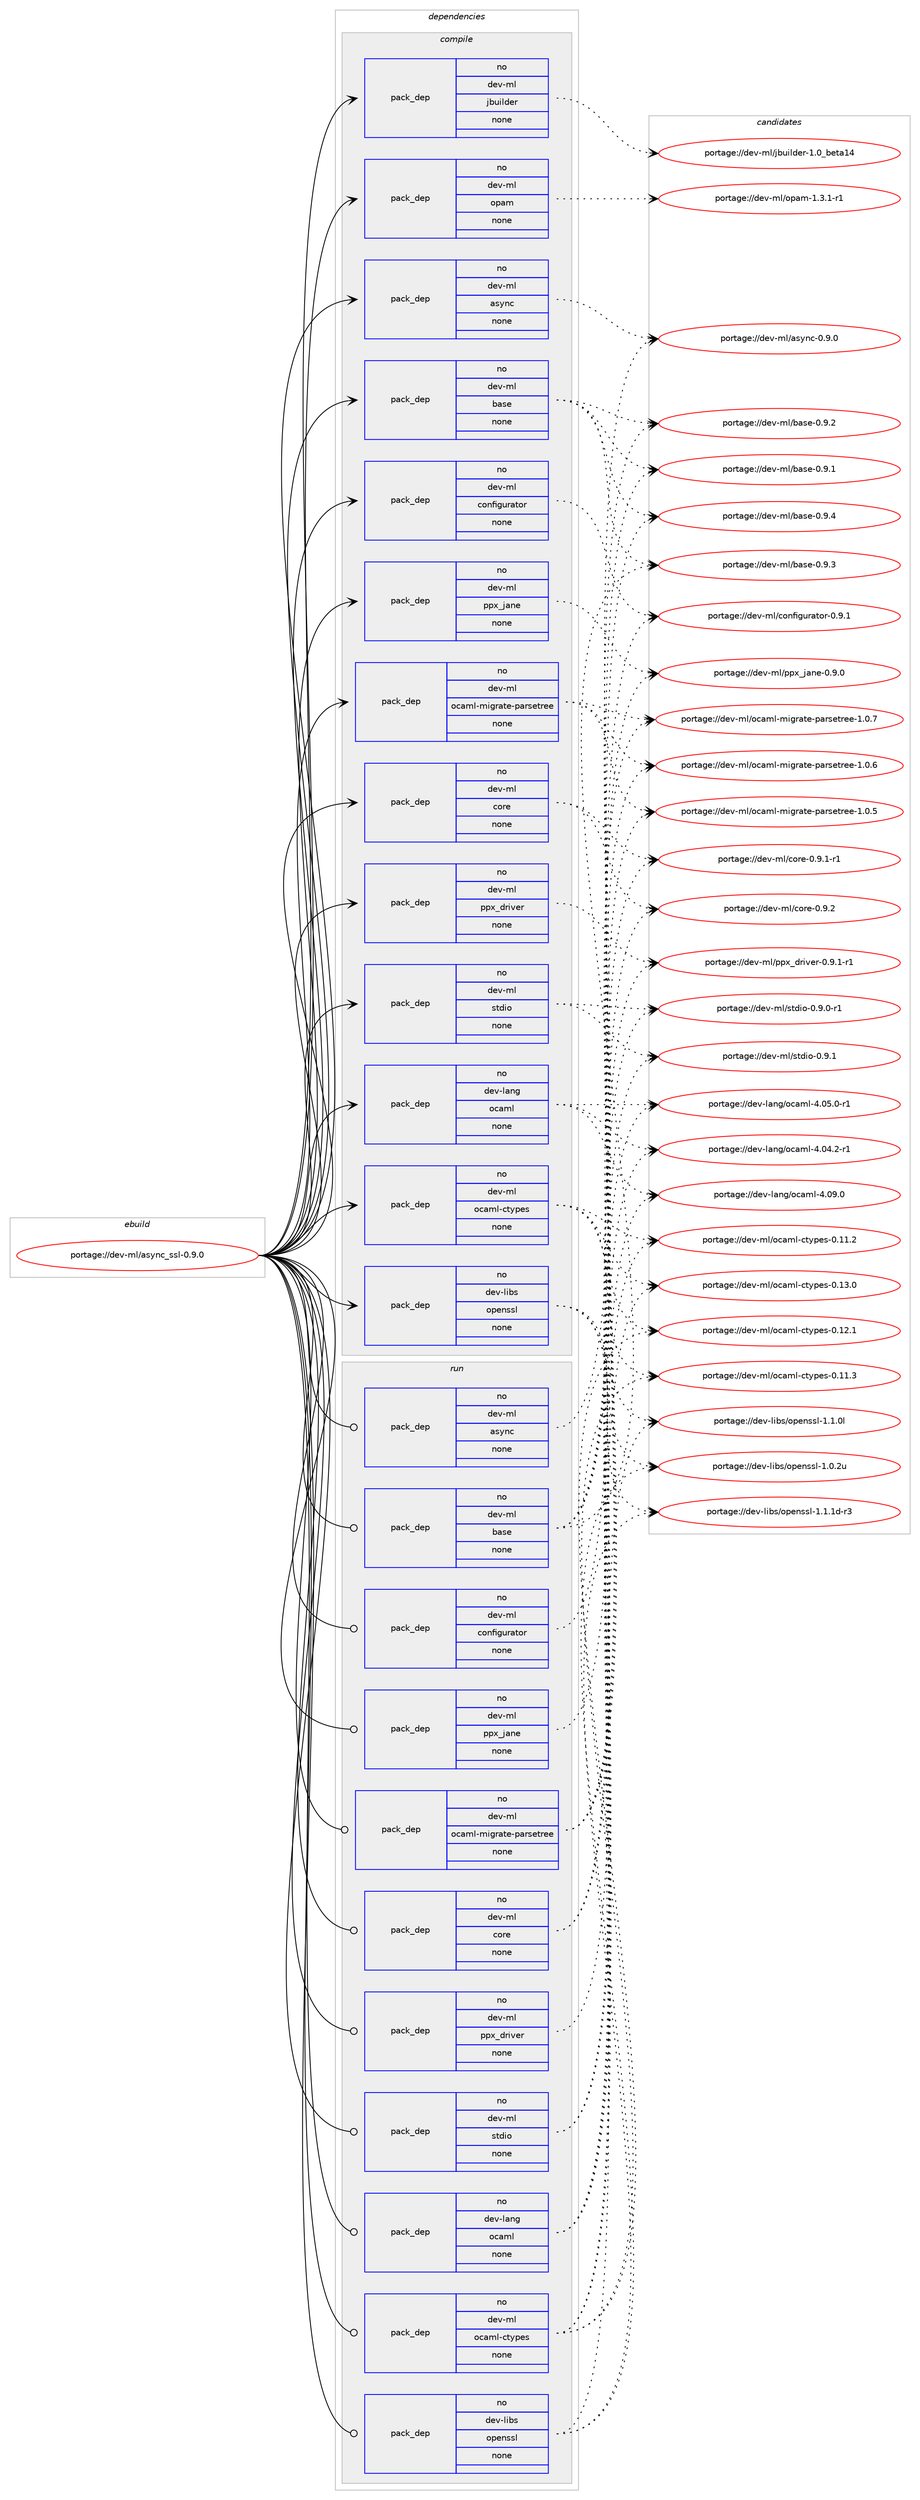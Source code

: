 digraph prolog {

# *************
# Graph options
# *************

newrank=true;
concentrate=true;
compound=true;
graph [rankdir=LR,fontname=Helvetica,fontsize=10,ranksep=1.5];#, ranksep=2.5, nodesep=0.2];
edge  [arrowhead=vee];
node  [fontname=Helvetica,fontsize=10];

# **********
# The ebuild
# **********

subgraph cluster_leftcol {
color=gray;
rank=same;
label=<<i>ebuild</i>>;
id [label="portage://dev-ml/async_ssl-0.9.0", color=red, width=4, href="../dev-ml/async_ssl-0.9.0.svg"];
}

# ****************
# The dependencies
# ****************

subgraph cluster_midcol {
color=gray;
label=<<i>dependencies</i>>;
subgraph cluster_compile {
fillcolor="#eeeeee";
style=filled;
label=<<i>compile</i>>;
subgraph pack376685 {
dependency504890 [label=<<TABLE BORDER="0" CELLBORDER="1" CELLSPACING="0" CELLPADDING="4" WIDTH="220"><TR><TD ROWSPAN="6" CELLPADDING="30">pack_dep</TD></TR><TR><TD WIDTH="110">no</TD></TR><TR><TD>dev-lang</TD></TR><TR><TD>ocaml</TD></TR><TR><TD>none</TD></TR><TR><TD></TD></TR></TABLE>>, shape=none, color=blue];
}
id:e -> dependency504890:w [weight=20,style="solid",arrowhead="vee"];
subgraph pack376686 {
dependency504891 [label=<<TABLE BORDER="0" CELLBORDER="1" CELLSPACING="0" CELLPADDING="4" WIDTH="220"><TR><TD ROWSPAN="6" CELLPADDING="30">pack_dep</TD></TR><TR><TD WIDTH="110">no</TD></TR><TR><TD>dev-libs</TD></TR><TR><TD>openssl</TD></TR><TR><TD>none</TD></TR><TR><TD></TD></TR></TABLE>>, shape=none, color=blue];
}
id:e -> dependency504891:w [weight=20,style="solid",arrowhead="vee"];
subgraph pack376687 {
dependency504892 [label=<<TABLE BORDER="0" CELLBORDER="1" CELLSPACING="0" CELLPADDING="4" WIDTH="220"><TR><TD ROWSPAN="6" CELLPADDING="30">pack_dep</TD></TR><TR><TD WIDTH="110">no</TD></TR><TR><TD>dev-ml</TD></TR><TR><TD>async</TD></TR><TR><TD>none</TD></TR><TR><TD></TD></TR></TABLE>>, shape=none, color=blue];
}
id:e -> dependency504892:w [weight=20,style="solid",arrowhead="vee"];
subgraph pack376688 {
dependency504893 [label=<<TABLE BORDER="0" CELLBORDER="1" CELLSPACING="0" CELLPADDING="4" WIDTH="220"><TR><TD ROWSPAN="6" CELLPADDING="30">pack_dep</TD></TR><TR><TD WIDTH="110">no</TD></TR><TR><TD>dev-ml</TD></TR><TR><TD>base</TD></TR><TR><TD>none</TD></TR><TR><TD></TD></TR></TABLE>>, shape=none, color=blue];
}
id:e -> dependency504893:w [weight=20,style="solid",arrowhead="vee"];
subgraph pack376689 {
dependency504894 [label=<<TABLE BORDER="0" CELLBORDER="1" CELLSPACING="0" CELLPADDING="4" WIDTH="220"><TR><TD ROWSPAN="6" CELLPADDING="30">pack_dep</TD></TR><TR><TD WIDTH="110">no</TD></TR><TR><TD>dev-ml</TD></TR><TR><TD>configurator</TD></TR><TR><TD>none</TD></TR><TR><TD></TD></TR></TABLE>>, shape=none, color=blue];
}
id:e -> dependency504894:w [weight=20,style="solid",arrowhead="vee"];
subgraph pack376690 {
dependency504895 [label=<<TABLE BORDER="0" CELLBORDER="1" CELLSPACING="0" CELLPADDING="4" WIDTH="220"><TR><TD ROWSPAN="6" CELLPADDING="30">pack_dep</TD></TR><TR><TD WIDTH="110">no</TD></TR><TR><TD>dev-ml</TD></TR><TR><TD>core</TD></TR><TR><TD>none</TD></TR><TR><TD></TD></TR></TABLE>>, shape=none, color=blue];
}
id:e -> dependency504895:w [weight=20,style="solid",arrowhead="vee"];
subgraph pack376691 {
dependency504896 [label=<<TABLE BORDER="0" CELLBORDER="1" CELLSPACING="0" CELLPADDING="4" WIDTH="220"><TR><TD ROWSPAN="6" CELLPADDING="30">pack_dep</TD></TR><TR><TD WIDTH="110">no</TD></TR><TR><TD>dev-ml</TD></TR><TR><TD>jbuilder</TD></TR><TR><TD>none</TD></TR><TR><TD></TD></TR></TABLE>>, shape=none, color=blue];
}
id:e -> dependency504896:w [weight=20,style="solid",arrowhead="vee"];
subgraph pack376692 {
dependency504897 [label=<<TABLE BORDER="0" CELLBORDER="1" CELLSPACING="0" CELLPADDING="4" WIDTH="220"><TR><TD ROWSPAN="6" CELLPADDING="30">pack_dep</TD></TR><TR><TD WIDTH="110">no</TD></TR><TR><TD>dev-ml</TD></TR><TR><TD>ocaml-ctypes</TD></TR><TR><TD>none</TD></TR><TR><TD></TD></TR></TABLE>>, shape=none, color=blue];
}
id:e -> dependency504897:w [weight=20,style="solid",arrowhead="vee"];
subgraph pack376693 {
dependency504898 [label=<<TABLE BORDER="0" CELLBORDER="1" CELLSPACING="0" CELLPADDING="4" WIDTH="220"><TR><TD ROWSPAN="6" CELLPADDING="30">pack_dep</TD></TR><TR><TD WIDTH="110">no</TD></TR><TR><TD>dev-ml</TD></TR><TR><TD>ocaml-migrate-parsetree</TD></TR><TR><TD>none</TD></TR><TR><TD></TD></TR></TABLE>>, shape=none, color=blue];
}
id:e -> dependency504898:w [weight=20,style="solid",arrowhead="vee"];
subgraph pack376694 {
dependency504899 [label=<<TABLE BORDER="0" CELLBORDER="1" CELLSPACING="0" CELLPADDING="4" WIDTH="220"><TR><TD ROWSPAN="6" CELLPADDING="30">pack_dep</TD></TR><TR><TD WIDTH="110">no</TD></TR><TR><TD>dev-ml</TD></TR><TR><TD>opam</TD></TR><TR><TD>none</TD></TR><TR><TD></TD></TR></TABLE>>, shape=none, color=blue];
}
id:e -> dependency504899:w [weight=20,style="solid",arrowhead="vee"];
subgraph pack376695 {
dependency504900 [label=<<TABLE BORDER="0" CELLBORDER="1" CELLSPACING="0" CELLPADDING="4" WIDTH="220"><TR><TD ROWSPAN="6" CELLPADDING="30">pack_dep</TD></TR><TR><TD WIDTH="110">no</TD></TR><TR><TD>dev-ml</TD></TR><TR><TD>ppx_driver</TD></TR><TR><TD>none</TD></TR><TR><TD></TD></TR></TABLE>>, shape=none, color=blue];
}
id:e -> dependency504900:w [weight=20,style="solid",arrowhead="vee"];
subgraph pack376696 {
dependency504901 [label=<<TABLE BORDER="0" CELLBORDER="1" CELLSPACING="0" CELLPADDING="4" WIDTH="220"><TR><TD ROWSPAN="6" CELLPADDING="30">pack_dep</TD></TR><TR><TD WIDTH="110">no</TD></TR><TR><TD>dev-ml</TD></TR><TR><TD>ppx_jane</TD></TR><TR><TD>none</TD></TR><TR><TD></TD></TR></TABLE>>, shape=none, color=blue];
}
id:e -> dependency504901:w [weight=20,style="solid",arrowhead="vee"];
subgraph pack376697 {
dependency504902 [label=<<TABLE BORDER="0" CELLBORDER="1" CELLSPACING="0" CELLPADDING="4" WIDTH="220"><TR><TD ROWSPAN="6" CELLPADDING="30">pack_dep</TD></TR><TR><TD WIDTH="110">no</TD></TR><TR><TD>dev-ml</TD></TR><TR><TD>stdio</TD></TR><TR><TD>none</TD></TR><TR><TD></TD></TR></TABLE>>, shape=none, color=blue];
}
id:e -> dependency504902:w [weight=20,style="solid",arrowhead="vee"];
}
subgraph cluster_compileandrun {
fillcolor="#eeeeee";
style=filled;
label=<<i>compile and run</i>>;
}
subgraph cluster_run {
fillcolor="#eeeeee";
style=filled;
label=<<i>run</i>>;
subgraph pack376698 {
dependency504903 [label=<<TABLE BORDER="0" CELLBORDER="1" CELLSPACING="0" CELLPADDING="4" WIDTH="220"><TR><TD ROWSPAN="6" CELLPADDING="30">pack_dep</TD></TR><TR><TD WIDTH="110">no</TD></TR><TR><TD>dev-lang</TD></TR><TR><TD>ocaml</TD></TR><TR><TD>none</TD></TR><TR><TD></TD></TR></TABLE>>, shape=none, color=blue];
}
id:e -> dependency504903:w [weight=20,style="solid",arrowhead="odot"];
subgraph pack376699 {
dependency504904 [label=<<TABLE BORDER="0" CELLBORDER="1" CELLSPACING="0" CELLPADDING="4" WIDTH="220"><TR><TD ROWSPAN="6" CELLPADDING="30">pack_dep</TD></TR><TR><TD WIDTH="110">no</TD></TR><TR><TD>dev-libs</TD></TR><TR><TD>openssl</TD></TR><TR><TD>none</TD></TR><TR><TD></TD></TR></TABLE>>, shape=none, color=blue];
}
id:e -> dependency504904:w [weight=20,style="solid",arrowhead="odot"];
subgraph pack376700 {
dependency504905 [label=<<TABLE BORDER="0" CELLBORDER="1" CELLSPACING="0" CELLPADDING="4" WIDTH="220"><TR><TD ROWSPAN="6" CELLPADDING="30">pack_dep</TD></TR><TR><TD WIDTH="110">no</TD></TR><TR><TD>dev-ml</TD></TR><TR><TD>async</TD></TR><TR><TD>none</TD></TR><TR><TD></TD></TR></TABLE>>, shape=none, color=blue];
}
id:e -> dependency504905:w [weight=20,style="solid",arrowhead="odot"];
subgraph pack376701 {
dependency504906 [label=<<TABLE BORDER="0" CELLBORDER="1" CELLSPACING="0" CELLPADDING="4" WIDTH="220"><TR><TD ROWSPAN="6" CELLPADDING="30">pack_dep</TD></TR><TR><TD WIDTH="110">no</TD></TR><TR><TD>dev-ml</TD></TR><TR><TD>base</TD></TR><TR><TD>none</TD></TR><TR><TD></TD></TR></TABLE>>, shape=none, color=blue];
}
id:e -> dependency504906:w [weight=20,style="solid",arrowhead="odot"];
subgraph pack376702 {
dependency504907 [label=<<TABLE BORDER="0" CELLBORDER="1" CELLSPACING="0" CELLPADDING="4" WIDTH="220"><TR><TD ROWSPAN="6" CELLPADDING="30">pack_dep</TD></TR><TR><TD WIDTH="110">no</TD></TR><TR><TD>dev-ml</TD></TR><TR><TD>configurator</TD></TR><TR><TD>none</TD></TR><TR><TD></TD></TR></TABLE>>, shape=none, color=blue];
}
id:e -> dependency504907:w [weight=20,style="solid",arrowhead="odot"];
subgraph pack376703 {
dependency504908 [label=<<TABLE BORDER="0" CELLBORDER="1" CELLSPACING="0" CELLPADDING="4" WIDTH="220"><TR><TD ROWSPAN="6" CELLPADDING="30">pack_dep</TD></TR><TR><TD WIDTH="110">no</TD></TR><TR><TD>dev-ml</TD></TR><TR><TD>core</TD></TR><TR><TD>none</TD></TR><TR><TD></TD></TR></TABLE>>, shape=none, color=blue];
}
id:e -> dependency504908:w [weight=20,style="solid",arrowhead="odot"];
subgraph pack376704 {
dependency504909 [label=<<TABLE BORDER="0" CELLBORDER="1" CELLSPACING="0" CELLPADDING="4" WIDTH="220"><TR><TD ROWSPAN="6" CELLPADDING="30">pack_dep</TD></TR><TR><TD WIDTH="110">no</TD></TR><TR><TD>dev-ml</TD></TR><TR><TD>ocaml-ctypes</TD></TR><TR><TD>none</TD></TR><TR><TD></TD></TR></TABLE>>, shape=none, color=blue];
}
id:e -> dependency504909:w [weight=20,style="solid",arrowhead="odot"];
subgraph pack376705 {
dependency504910 [label=<<TABLE BORDER="0" CELLBORDER="1" CELLSPACING="0" CELLPADDING="4" WIDTH="220"><TR><TD ROWSPAN="6" CELLPADDING="30">pack_dep</TD></TR><TR><TD WIDTH="110">no</TD></TR><TR><TD>dev-ml</TD></TR><TR><TD>ocaml-migrate-parsetree</TD></TR><TR><TD>none</TD></TR><TR><TD></TD></TR></TABLE>>, shape=none, color=blue];
}
id:e -> dependency504910:w [weight=20,style="solid",arrowhead="odot"];
subgraph pack376706 {
dependency504911 [label=<<TABLE BORDER="0" CELLBORDER="1" CELLSPACING="0" CELLPADDING="4" WIDTH="220"><TR><TD ROWSPAN="6" CELLPADDING="30">pack_dep</TD></TR><TR><TD WIDTH="110">no</TD></TR><TR><TD>dev-ml</TD></TR><TR><TD>ppx_driver</TD></TR><TR><TD>none</TD></TR><TR><TD></TD></TR></TABLE>>, shape=none, color=blue];
}
id:e -> dependency504911:w [weight=20,style="solid",arrowhead="odot"];
subgraph pack376707 {
dependency504912 [label=<<TABLE BORDER="0" CELLBORDER="1" CELLSPACING="0" CELLPADDING="4" WIDTH="220"><TR><TD ROWSPAN="6" CELLPADDING="30">pack_dep</TD></TR><TR><TD WIDTH="110">no</TD></TR><TR><TD>dev-ml</TD></TR><TR><TD>ppx_jane</TD></TR><TR><TD>none</TD></TR><TR><TD></TD></TR></TABLE>>, shape=none, color=blue];
}
id:e -> dependency504912:w [weight=20,style="solid",arrowhead="odot"];
subgraph pack376708 {
dependency504913 [label=<<TABLE BORDER="0" CELLBORDER="1" CELLSPACING="0" CELLPADDING="4" WIDTH="220"><TR><TD ROWSPAN="6" CELLPADDING="30">pack_dep</TD></TR><TR><TD WIDTH="110">no</TD></TR><TR><TD>dev-ml</TD></TR><TR><TD>stdio</TD></TR><TR><TD>none</TD></TR><TR><TD></TD></TR></TABLE>>, shape=none, color=blue];
}
id:e -> dependency504913:w [weight=20,style="solid",arrowhead="odot"];
}
}

# **************
# The candidates
# **************

subgraph cluster_choices {
rank=same;
color=gray;
label=<<i>candidates</i>>;

subgraph choice376685 {
color=black;
nodesep=1;
choice100101118451089711010347111999710910845524648574648 [label="portage://dev-lang/ocaml-4.09.0", color=red, width=4,href="../dev-lang/ocaml-4.09.0.svg"];
choice1001011184510897110103471119997109108455246485346484511449 [label="portage://dev-lang/ocaml-4.05.0-r1", color=red, width=4,href="../dev-lang/ocaml-4.05.0-r1.svg"];
choice1001011184510897110103471119997109108455246485246504511449 [label="portage://dev-lang/ocaml-4.04.2-r1", color=red, width=4,href="../dev-lang/ocaml-4.04.2-r1.svg"];
dependency504890:e -> choice100101118451089711010347111999710910845524648574648:w [style=dotted,weight="100"];
dependency504890:e -> choice1001011184510897110103471119997109108455246485346484511449:w [style=dotted,weight="100"];
dependency504890:e -> choice1001011184510897110103471119997109108455246485246504511449:w [style=dotted,weight="100"];
}
subgraph choice376686 {
color=black;
nodesep=1;
choice1001011184510810598115471111121011101151151084549464946491004511451 [label="portage://dev-libs/openssl-1.1.1d-r3", color=red, width=4,href="../dev-libs/openssl-1.1.1d-r3.svg"];
choice100101118451081059811547111112101110115115108454946494648108 [label="portage://dev-libs/openssl-1.1.0l", color=red, width=4,href="../dev-libs/openssl-1.1.0l.svg"];
choice100101118451081059811547111112101110115115108454946484650117 [label="portage://dev-libs/openssl-1.0.2u", color=red, width=4,href="../dev-libs/openssl-1.0.2u.svg"];
dependency504891:e -> choice1001011184510810598115471111121011101151151084549464946491004511451:w [style=dotted,weight="100"];
dependency504891:e -> choice100101118451081059811547111112101110115115108454946494648108:w [style=dotted,weight="100"];
dependency504891:e -> choice100101118451081059811547111112101110115115108454946484650117:w [style=dotted,weight="100"];
}
subgraph choice376687 {
color=black;
nodesep=1;
choice10010111845109108479711512111099454846574648 [label="portage://dev-ml/async-0.9.0", color=red, width=4,href="../dev-ml/async-0.9.0.svg"];
dependency504892:e -> choice10010111845109108479711512111099454846574648:w [style=dotted,weight="100"];
}
subgraph choice376688 {
color=black;
nodesep=1;
choice10010111845109108479897115101454846574652 [label="portage://dev-ml/base-0.9.4", color=red, width=4,href="../dev-ml/base-0.9.4.svg"];
choice10010111845109108479897115101454846574651 [label="portage://dev-ml/base-0.9.3", color=red, width=4,href="../dev-ml/base-0.9.3.svg"];
choice10010111845109108479897115101454846574650 [label="portage://dev-ml/base-0.9.2", color=red, width=4,href="../dev-ml/base-0.9.2.svg"];
choice10010111845109108479897115101454846574649 [label="portage://dev-ml/base-0.9.1", color=red, width=4,href="../dev-ml/base-0.9.1.svg"];
dependency504893:e -> choice10010111845109108479897115101454846574652:w [style=dotted,weight="100"];
dependency504893:e -> choice10010111845109108479897115101454846574651:w [style=dotted,weight="100"];
dependency504893:e -> choice10010111845109108479897115101454846574650:w [style=dotted,weight="100"];
dependency504893:e -> choice10010111845109108479897115101454846574649:w [style=dotted,weight="100"];
}
subgraph choice376689 {
color=black;
nodesep=1;
choice10010111845109108479911111010210510311711497116111114454846574649 [label="portage://dev-ml/configurator-0.9.1", color=red, width=4,href="../dev-ml/configurator-0.9.1.svg"];
dependency504894:e -> choice10010111845109108479911111010210510311711497116111114454846574649:w [style=dotted,weight="100"];
}
subgraph choice376690 {
color=black;
nodesep=1;
choice100101118451091084799111114101454846574650 [label="portage://dev-ml/core-0.9.2", color=red, width=4,href="../dev-ml/core-0.9.2.svg"];
choice1001011184510910847991111141014548465746494511449 [label="portage://dev-ml/core-0.9.1-r1", color=red, width=4,href="../dev-ml/core-0.9.1-r1.svg"];
dependency504895:e -> choice100101118451091084799111114101454846574650:w [style=dotted,weight="100"];
dependency504895:e -> choice1001011184510910847991111141014548465746494511449:w [style=dotted,weight="100"];
}
subgraph choice376691 {
color=black;
nodesep=1;
choice100101118451091084710698117105108100101114454946489598101116974952 [label="portage://dev-ml/jbuilder-1.0_beta14", color=red, width=4,href="../dev-ml/jbuilder-1.0_beta14.svg"];
dependency504896:e -> choice100101118451091084710698117105108100101114454946489598101116974952:w [style=dotted,weight="100"];
}
subgraph choice376692 {
color=black;
nodesep=1;
choice10010111845109108471119997109108459911612111210111545484649514648 [label="portage://dev-ml/ocaml-ctypes-0.13.0", color=red, width=4,href="../dev-ml/ocaml-ctypes-0.13.0.svg"];
choice10010111845109108471119997109108459911612111210111545484649504649 [label="portage://dev-ml/ocaml-ctypes-0.12.1", color=red, width=4,href="../dev-ml/ocaml-ctypes-0.12.1.svg"];
choice10010111845109108471119997109108459911612111210111545484649494651 [label="portage://dev-ml/ocaml-ctypes-0.11.3", color=red, width=4,href="../dev-ml/ocaml-ctypes-0.11.3.svg"];
choice10010111845109108471119997109108459911612111210111545484649494650 [label="portage://dev-ml/ocaml-ctypes-0.11.2", color=red, width=4,href="../dev-ml/ocaml-ctypes-0.11.2.svg"];
dependency504897:e -> choice10010111845109108471119997109108459911612111210111545484649514648:w [style=dotted,weight="100"];
dependency504897:e -> choice10010111845109108471119997109108459911612111210111545484649504649:w [style=dotted,weight="100"];
dependency504897:e -> choice10010111845109108471119997109108459911612111210111545484649494651:w [style=dotted,weight="100"];
dependency504897:e -> choice10010111845109108471119997109108459911612111210111545484649494650:w [style=dotted,weight="100"];
}
subgraph choice376693 {
color=black;
nodesep=1;
choice1001011184510910847111999710910845109105103114971161014511297114115101116114101101454946484655 [label="portage://dev-ml/ocaml-migrate-parsetree-1.0.7", color=red, width=4,href="../dev-ml/ocaml-migrate-parsetree-1.0.7.svg"];
choice1001011184510910847111999710910845109105103114971161014511297114115101116114101101454946484654 [label="portage://dev-ml/ocaml-migrate-parsetree-1.0.6", color=red, width=4,href="../dev-ml/ocaml-migrate-parsetree-1.0.6.svg"];
choice1001011184510910847111999710910845109105103114971161014511297114115101116114101101454946484653 [label="portage://dev-ml/ocaml-migrate-parsetree-1.0.5", color=red, width=4,href="../dev-ml/ocaml-migrate-parsetree-1.0.5.svg"];
dependency504898:e -> choice1001011184510910847111999710910845109105103114971161014511297114115101116114101101454946484655:w [style=dotted,weight="100"];
dependency504898:e -> choice1001011184510910847111999710910845109105103114971161014511297114115101116114101101454946484654:w [style=dotted,weight="100"];
dependency504898:e -> choice1001011184510910847111999710910845109105103114971161014511297114115101116114101101454946484653:w [style=dotted,weight="100"];
}
subgraph choice376694 {
color=black;
nodesep=1;
choice1001011184510910847111112971094549465146494511449 [label="portage://dev-ml/opam-1.3.1-r1", color=red, width=4,href="../dev-ml/opam-1.3.1-r1.svg"];
dependency504899:e -> choice1001011184510910847111112971094549465146494511449:w [style=dotted,weight="100"];
}
subgraph choice376695 {
color=black;
nodesep=1;
choice1001011184510910847112112120951001141051181011144548465746494511449 [label="portage://dev-ml/ppx_driver-0.9.1-r1", color=red, width=4,href="../dev-ml/ppx_driver-0.9.1-r1.svg"];
dependency504900:e -> choice1001011184510910847112112120951001141051181011144548465746494511449:w [style=dotted,weight="100"];
}
subgraph choice376696 {
color=black;
nodesep=1;
choice10010111845109108471121121209510697110101454846574648 [label="portage://dev-ml/ppx_jane-0.9.0", color=red, width=4,href="../dev-ml/ppx_jane-0.9.0.svg"];
dependency504901:e -> choice10010111845109108471121121209510697110101454846574648:w [style=dotted,weight="100"];
}
subgraph choice376697 {
color=black;
nodesep=1;
choice1001011184510910847115116100105111454846574649 [label="portage://dev-ml/stdio-0.9.1", color=red, width=4,href="../dev-ml/stdio-0.9.1.svg"];
choice10010111845109108471151161001051114548465746484511449 [label="portage://dev-ml/stdio-0.9.0-r1", color=red, width=4,href="../dev-ml/stdio-0.9.0-r1.svg"];
dependency504902:e -> choice1001011184510910847115116100105111454846574649:w [style=dotted,weight="100"];
dependency504902:e -> choice10010111845109108471151161001051114548465746484511449:w [style=dotted,weight="100"];
}
subgraph choice376698 {
color=black;
nodesep=1;
choice100101118451089711010347111999710910845524648574648 [label="portage://dev-lang/ocaml-4.09.0", color=red, width=4,href="../dev-lang/ocaml-4.09.0.svg"];
choice1001011184510897110103471119997109108455246485346484511449 [label="portage://dev-lang/ocaml-4.05.0-r1", color=red, width=4,href="../dev-lang/ocaml-4.05.0-r1.svg"];
choice1001011184510897110103471119997109108455246485246504511449 [label="portage://dev-lang/ocaml-4.04.2-r1", color=red, width=4,href="../dev-lang/ocaml-4.04.2-r1.svg"];
dependency504903:e -> choice100101118451089711010347111999710910845524648574648:w [style=dotted,weight="100"];
dependency504903:e -> choice1001011184510897110103471119997109108455246485346484511449:w [style=dotted,weight="100"];
dependency504903:e -> choice1001011184510897110103471119997109108455246485246504511449:w [style=dotted,weight="100"];
}
subgraph choice376699 {
color=black;
nodesep=1;
choice1001011184510810598115471111121011101151151084549464946491004511451 [label="portage://dev-libs/openssl-1.1.1d-r3", color=red, width=4,href="../dev-libs/openssl-1.1.1d-r3.svg"];
choice100101118451081059811547111112101110115115108454946494648108 [label="portage://dev-libs/openssl-1.1.0l", color=red, width=4,href="../dev-libs/openssl-1.1.0l.svg"];
choice100101118451081059811547111112101110115115108454946484650117 [label="portage://dev-libs/openssl-1.0.2u", color=red, width=4,href="../dev-libs/openssl-1.0.2u.svg"];
dependency504904:e -> choice1001011184510810598115471111121011101151151084549464946491004511451:w [style=dotted,weight="100"];
dependency504904:e -> choice100101118451081059811547111112101110115115108454946494648108:w [style=dotted,weight="100"];
dependency504904:e -> choice100101118451081059811547111112101110115115108454946484650117:w [style=dotted,weight="100"];
}
subgraph choice376700 {
color=black;
nodesep=1;
choice10010111845109108479711512111099454846574648 [label="portage://dev-ml/async-0.9.0", color=red, width=4,href="../dev-ml/async-0.9.0.svg"];
dependency504905:e -> choice10010111845109108479711512111099454846574648:w [style=dotted,weight="100"];
}
subgraph choice376701 {
color=black;
nodesep=1;
choice10010111845109108479897115101454846574652 [label="portage://dev-ml/base-0.9.4", color=red, width=4,href="../dev-ml/base-0.9.4.svg"];
choice10010111845109108479897115101454846574651 [label="portage://dev-ml/base-0.9.3", color=red, width=4,href="../dev-ml/base-0.9.3.svg"];
choice10010111845109108479897115101454846574650 [label="portage://dev-ml/base-0.9.2", color=red, width=4,href="../dev-ml/base-0.9.2.svg"];
choice10010111845109108479897115101454846574649 [label="portage://dev-ml/base-0.9.1", color=red, width=4,href="../dev-ml/base-0.9.1.svg"];
dependency504906:e -> choice10010111845109108479897115101454846574652:w [style=dotted,weight="100"];
dependency504906:e -> choice10010111845109108479897115101454846574651:w [style=dotted,weight="100"];
dependency504906:e -> choice10010111845109108479897115101454846574650:w [style=dotted,weight="100"];
dependency504906:e -> choice10010111845109108479897115101454846574649:w [style=dotted,weight="100"];
}
subgraph choice376702 {
color=black;
nodesep=1;
choice10010111845109108479911111010210510311711497116111114454846574649 [label="portage://dev-ml/configurator-0.9.1", color=red, width=4,href="../dev-ml/configurator-0.9.1.svg"];
dependency504907:e -> choice10010111845109108479911111010210510311711497116111114454846574649:w [style=dotted,weight="100"];
}
subgraph choice376703 {
color=black;
nodesep=1;
choice100101118451091084799111114101454846574650 [label="portage://dev-ml/core-0.9.2", color=red, width=4,href="../dev-ml/core-0.9.2.svg"];
choice1001011184510910847991111141014548465746494511449 [label="portage://dev-ml/core-0.9.1-r1", color=red, width=4,href="../dev-ml/core-0.9.1-r1.svg"];
dependency504908:e -> choice100101118451091084799111114101454846574650:w [style=dotted,weight="100"];
dependency504908:e -> choice1001011184510910847991111141014548465746494511449:w [style=dotted,weight="100"];
}
subgraph choice376704 {
color=black;
nodesep=1;
choice10010111845109108471119997109108459911612111210111545484649514648 [label="portage://dev-ml/ocaml-ctypes-0.13.0", color=red, width=4,href="../dev-ml/ocaml-ctypes-0.13.0.svg"];
choice10010111845109108471119997109108459911612111210111545484649504649 [label="portage://dev-ml/ocaml-ctypes-0.12.1", color=red, width=4,href="../dev-ml/ocaml-ctypes-0.12.1.svg"];
choice10010111845109108471119997109108459911612111210111545484649494651 [label="portage://dev-ml/ocaml-ctypes-0.11.3", color=red, width=4,href="../dev-ml/ocaml-ctypes-0.11.3.svg"];
choice10010111845109108471119997109108459911612111210111545484649494650 [label="portage://dev-ml/ocaml-ctypes-0.11.2", color=red, width=4,href="../dev-ml/ocaml-ctypes-0.11.2.svg"];
dependency504909:e -> choice10010111845109108471119997109108459911612111210111545484649514648:w [style=dotted,weight="100"];
dependency504909:e -> choice10010111845109108471119997109108459911612111210111545484649504649:w [style=dotted,weight="100"];
dependency504909:e -> choice10010111845109108471119997109108459911612111210111545484649494651:w [style=dotted,weight="100"];
dependency504909:e -> choice10010111845109108471119997109108459911612111210111545484649494650:w [style=dotted,weight="100"];
}
subgraph choice376705 {
color=black;
nodesep=1;
choice1001011184510910847111999710910845109105103114971161014511297114115101116114101101454946484655 [label="portage://dev-ml/ocaml-migrate-parsetree-1.0.7", color=red, width=4,href="../dev-ml/ocaml-migrate-parsetree-1.0.7.svg"];
choice1001011184510910847111999710910845109105103114971161014511297114115101116114101101454946484654 [label="portage://dev-ml/ocaml-migrate-parsetree-1.0.6", color=red, width=4,href="../dev-ml/ocaml-migrate-parsetree-1.0.6.svg"];
choice1001011184510910847111999710910845109105103114971161014511297114115101116114101101454946484653 [label="portage://dev-ml/ocaml-migrate-parsetree-1.0.5", color=red, width=4,href="../dev-ml/ocaml-migrate-parsetree-1.0.5.svg"];
dependency504910:e -> choice1001011184510910847111999710910845109105103114971161014511297114115101116114101101454946484655:w [style=dotted,weight="100"];
dependency504910:e -> choice1001011184510910847111999710910845109105103114971161014511297114115101116114101101454946484654:w [style=dotted,weight="100"];
dependency504910:e -> choice1001011184510910847111999710910845109105103114971161014511297114115101116114101101454946484653:w [style=dotted,weight="100"];
}
subgraph choice376706 {
color=black;
nodesep=1;
choice1001011184510910847112112120951001141051181011144548465746494511449 [label="portage://dev-ml/ppx_driver-0.9.1-r1", color=red, width=4,href="../dev-ml/ppx_driver-0.9.1-r1.svg"];
dependency504911:e -> choice1001011184510910847112112120951001141051181011144548465746494511449:w [style=dotted,weight="100"];
}
subgraph choice376707 {
color=black;
nodesep=1;
choice10010111845109108471121121209510697110101454846574648 [label="portage://dev-ml/ppx_jane-0.9.0", color=red, width=4,href="../dev-ml/ppx_jane-0.9.0.svg"];
dependency504912:e -> choice10010111845109108471121121209510697110101454846574648:w [style=dotted,weight="100"];
}
subgraph choice376708 {
color=black;
nodesep=1;
choice1001011184510910847115116100105111454846574649 [label="portage://dev-ml/stdio-0.9.1", color=red, width=4,href="../dev-ml/stdio-0.9.1.svg"];
choice10010111845109108471151161001051114548465746484511449 [label="portage://dev-ml/stdio-0.9.0-r1", color=red, width=4,href="../dev-ml/stdio-0.9.0-r1.svg"];
dependency504913:e -> choice1001011184510910847115116100105111454846574649:w [style=dotted,weight="100"];
dependency504913:e -> choice10010111845109108471151161001051114548465746484511449:w [style=dotted,weight="100"];
}
}

}
